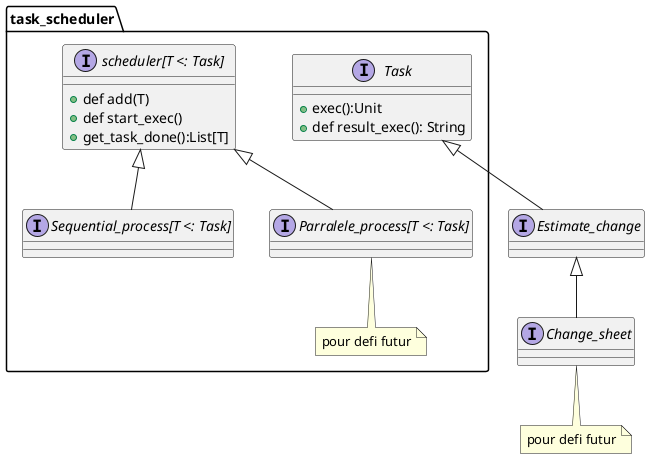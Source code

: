 @startuml
package task_scheduler{
	interface Task{
		+exec():Unit
		+def result_exec(): String
	}
	interface "scheduler[T <: Task]"{
		+def add(T)
		+def start_exec()
		+get_task_done():List[T]
	}

	interface "Sequential_process[T <: Task]"			
	"scheduler[T <: Task]" <|-- "Sequential_process[T <: Task]"

	interface "Parralele_process[T <: Task]"			
	note bottom: pour defi futur
	"scheduler[T <: Task]" <|-- "Parralele_process[T <: Task]"


}

interface Estimate_change 
Task <|-- Estimate_change

interface Change_sheet
note bottom: pour defi futur
Estimate_change <|-- Change_sheet
@enduml
